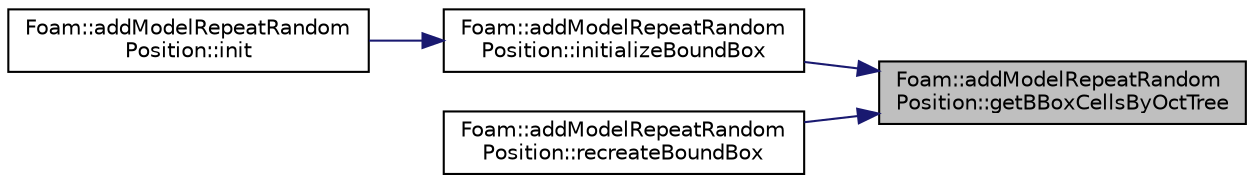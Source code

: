 digraph "Foam::addModelRepeatRandomPosition::getBBoxCellsByOctTree"
{
 // LATEX_PDF_SIZE
  edge [fontname="Helvetica",fontsize="10",labelfontname="Helvetica",labelfontsize="10"];
  node [fontname="Helvetica",fontsize="10",shape=record];
  rankdir="RL";
  Node1 [label="Foam::addModelRepeatRandom\lPosition::getBBoxCellsByOctTree",height=0.2,width=0.4,color="black", fillcolor="grey75", style="filled", fontcolor="black",tooltip=" "];
  Node1 -> Node2 [dir="back",color="midnightblue",fontsize="10",style="solid",fontname="Helvetica"];
  Node2 [label="Foam::addModelRepeatRandom\lPosition::initializeBoundBox",height=0.2,width=0.4,color="black", fillcolor="white", style="filled",URL="$classFoam_1_1addModelRepeatRandomPosition.html#aaa4f15ee673c2927dd22b60284abf7d6",tooltip=" "];
  Node2 -> Node3 [dir="back",color="midnightblue",fontsize="10",style="solid",fontname="Helvetica"];
  Node3 [label="Foam::addModelRepeatRandom\lPosition::init",height=0.2,width=0.4,color="black", fillcolor="white", style="filled",URL="$classFoam_1_1addModelRepeatRandomPosition.html#a20dc25d900a1e9cef5905d916cde8ab6",tooltip=" "];
  Node1 -> Node4 [dir="back",color="midnightblue",fontsize="10",style="solid",fontname="Helvetica"];
  Node4 [label="Foam::addModelRepeatRandom\lPosition::recreateBoundBox",height=0.2,width=0.4,color="black", fillcolor="white", style="filled",URL="$classFoam_1_1addModelRepeatRandomPosition.html#a2be2963abab087890364cec8e5ae1630",tooltip=" "];
}
